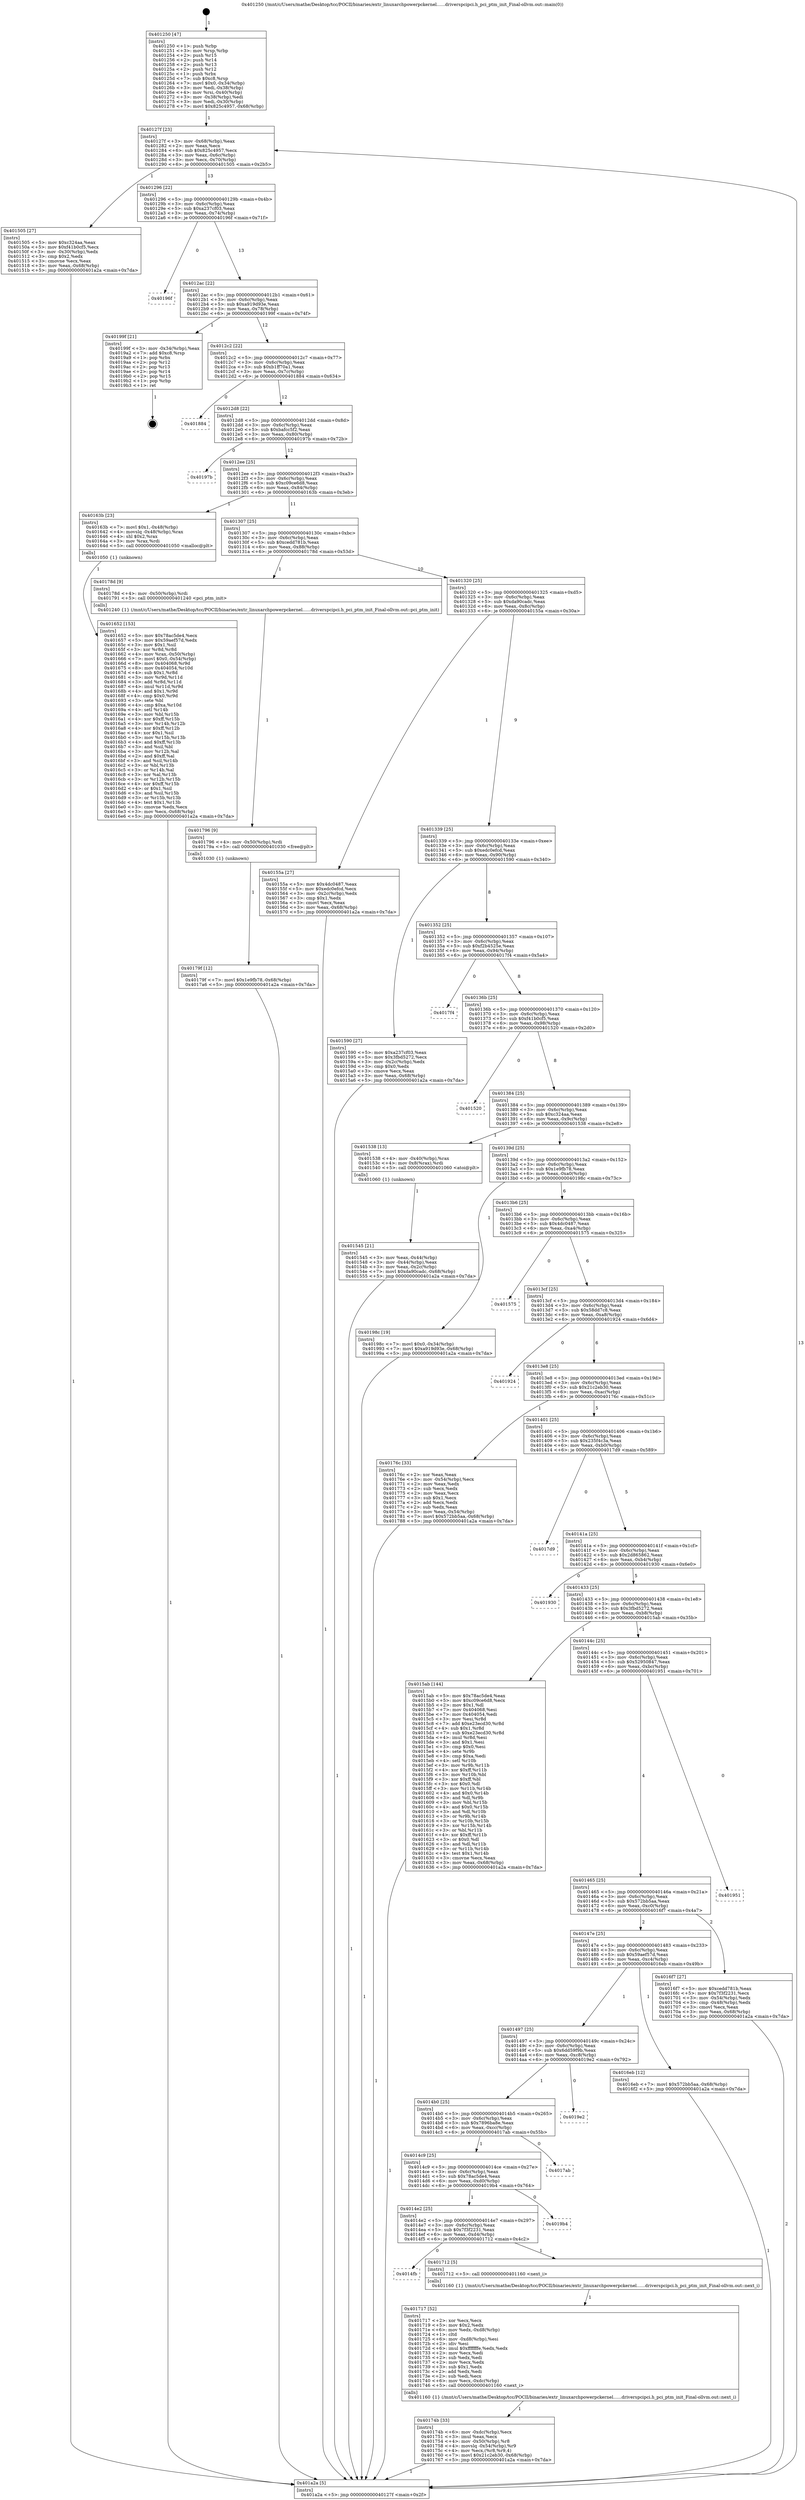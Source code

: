 digraph "0x401250" {
  label = "0x401250 (/mnt/c/Users/mathe/Desktop/tcc/POCII/binaries/extr_linuxarchpowerpckernel......driverspcipci.h_pci_ptm_init_Final-ollvm.out::main(0))"
  labelloc = "t"
  node[shape=record]

  Entry [label="",width=0.3,height=0.3,shape=circle,fillcolor=black,style=filled]
  "0x40127f" [label="{
     0x40127f [23]\l
     | [instrs]\l
     &nbsp;&nbsp;0x40127f \<+3\>: mov -0x68(%rbp),%eax\l
     &nbsp;&nbsp;0x401282 \<+2\>: mov %eax,%ecx\l
     &nbsp;&nbsp;0x401284 \<+6\>: sub $0x825c4957,%ecx\l
     &nbsp;&nbsp;0x40128a \<+3\>: mov %eax,-0x6c(%rbp)\l
     &nbsp;&nbsp;0x40128d \<+3\>: mov %ecx,-0x70(%rbp)\l
     &nbsp;&nbsp;0x401290 \<+6\>: je 0000000000401505 \<main+0x2b5\>\l
  }"]
  "0x401505" [label="{
     0x401505 [27]\l
     | [instrs]\l
     &nbsp;&nbsp;0x401505 \<+5\>: mov $0xc324aa,%eax\l
     &nbsp;&nbsp;0x40150a \<+5\>: mov $0xf41b0cf5,%ecx\l
     &nbsp;&nbsp;0x40150f \<+3\>: mov -0x30(%rbp),%edx\l
     &nbsp;&nbsp;0x401512 \<+3\>: cmp $0x2,%edx\l
     &nbsp;&nbsp;0x401515 \<+3\>: cmovne %ecx,%eax\l
     &nbsp;&nbsp;0x401518 \<+3\>: mov %eax,-0x68(%rbp)\l
     &nbsp;&nbsp;0x40151b \<+5\>: jmp 0000000000401a2a \<main+0x7da\>\l
  }"]
  "0x401296" [label="{
     0x401296 [22]\l
     | [instrs]\l
     &nbsp;&nbsp;0x401296 \<+5\>: jmp 000000000040129b \<main+0x4b\>\l
     &nbsp;&nbsp;0x40129b \<+3\>: mov -0x6c(%rbp),%eax\l
     &nbsp;&nbsp;0x40129e \<+5\>: sub $0xa237cf03,%eax\l
     &nbsp;&nbsp;0x4012a3 \<+3\>: mov %eax,-0x74(%rbp)\l
     &nbsp;&nbsp;0x4012a6 \<+6\>: je 000000000040196f \<main+0x71f\>\l
  }"]
  "0x401a2a" [label="{
     0x401a2a [5]\l
     | [instrs]\l
     &nbsp;&nbsp;0x401a2a \<+5\>: jmp 000000000040127f \<main+0x2f\>\l
  }"]
  "0x401250" [label="{
     0x401250 [47]\l
     | [instrs]\l
     &nbsp;&nbsp;0x401250 \<+1\>: push %rbp\l
     &nbsp;&nbsp;0x401251 \<+3\>: mov %rsp,%rbp\l
     &nbsp;&nbsp;0x401254 \<+2\>: push %r15\l
     &nbsp;&nbsp;0x401256 \<+2\>: push %r14\l
     &nbsp;&nbsp;0x401258 \<+2\>: push %r13\l
     &nbsp;&nbsp;0x40125a \<+2\>: push %r12\l
     &nbsp;&nbsp;0x40125c \<+1\>: push %rbx\l
     &nbsp;&nbsp;0x40125d \<+7\>: sub $0xc8,%rsp\l
     &nbsp;&nbsp;0x401264 \<+7\>: movl $0x0,-0x34(%rbp)\l
     &nbsp;&nbsp;0x40126b \<+3\>: mov %edi,-0x38(%rbp)\l
     &nbsp;&nbsp;0x40126e \<+4\>: mov %rsi,-0x40(%rbp)\l
     &nbsp;&nbsp;0x401272 \<+3\>: mov -0x38(%rbp),%edi\l
     &nbsp;&nbsp;0x401275 \<+3\>: mov %edi,-0x30(%rbp)\l
     &nbsp;&nbsp;0x401278 \<+7\>: movl $0x825c4957,-0x68(%rbp)\l
  }"]
  Exit [label="",width=0.3,height=0.3,shape=circle,fillcolor=black,style=filled,peripheries=2]
  "0x40196f" [label="{
     0x40196f\l
  }", style=dashed]
  "0x4012ac" [label="{
     0x4012ac [22]\l
     | [instrs]\l
     &nbsp;&nbsp;0x4012ac \<+5\>: jmp 00000000004012b1 \<main+0x61\>\l
     &nbsp;&nbsp;0x4012b1 \<+3\>: mov -0x6c(%rbp),%eax\l
     &nbsp;&nbsp;0x4012b4 \<+5\>: sub $0xa919d93e,%eax\l
     &nbsp;&nbsp;0x4012b9 \<+3\>: mov %eax,-0x78(%rbp)\l
     &nbsp;&nbsp;0x4012bc \<+6\>: je 000000000040199f \<main+0x74f\>\l
  }"]
  "0x40179f" [label="{
     0x40179f [12]\l
     | [instrs]\l
     &nbsp;&nbsp;0x40179f \<+7\>: movl $0x1e9fb78,-0x68(%rbp)\l
     &nbsp;&nbsp;0x4017a6 \<+5\>: jmp 0000000000401a2a \<main+0x7da\>\l
  }"]
  "0x40199f" [label="{
     0x40199f [21]\l
     | [instrs]\l
     &nbsp;&nbsp;0x40199f \<+3\>: mov -0x34(%rbp),%eax\l
     &nbsp;&nbsp;0x4019a2 \<+7\>: add $0xc8,%rsp\l
     &nbsp;&nbsp;0x4019a9 \<+1\>: pop %rbx\l
     &nbsp;&nbsp;0x4019aa \<+2\>: pop %r12\l
     &nbsp;&nbsp;0x4019ac \<+2\>: pop %r13\l
     &nbsp;&nbsp;0x4019ae \<+2\>: pop %r14\l
     &nbsp;&nbsp;0x4019b0 \<+2\>: pop %r15\l
     &nbsp;&nbsp;0x4019b2 \<+1\>: pop %rbp\l
     &nbsp;&nbsp;0x4019b3 \<+1\>: ret\l
  }"]
  "0x4012c2" [label="{
     0x4012c2 [22]\l
     | [instrs]\l
     &nbsp;&nbsp;0x4012c2 \<+5\>: jmp 00000000004012c7 \<main+0x77\>\l
     &nbsp;&nbsp;0x4012c7 \<+3\>: mov -0x6c(%rbp),%eax\l
     &nbsp;&nbsp;0x4012ca \<+5\>: sub $0xb1ff70a1,%eax\l
     &nbsp;&nbsp;0x4012cf \<+3\>: mov %eax,-0x7c(%rbp)\l
     &nbsp;&nbsp;0x4012d2 \<+6\>: je 0000000000401884 \<main+0x634\>\l
  }"]
  "0x401796" [label="{
     0x401796 [9]\l
     | [instrs]\l
     &nbsp;&nbsp;0x401796 \<+4\>: mov -0x50(%rbp),%rdi\l
     &nbsp;&nbsp;0x40179a \<+5\>: call 0000000000401030 \<free@plt\>\l
     | [calls]\l
     &nbsp;&nbsp;0x401030 \{1\} (unknown)\l
  }"]
  "0x401884" [label="{
     0x401884\l
  }", style=dashed]
  "0x4012d8" [label="{
     0x4012d8 [22]\l
     | [instrs]\l
     &nbsp;&nbsp;0x4012d8 \<+5\>: jmp 00000000004012dd \<main+0x8d\>\l
     &nbsp;&nbsp;0x4012dd \<+3\>: mov -0x6c(%rbp),%eax\l
     &nbsp;&nbsp;0x4012e0 \<+5\>: sub $0xbafcc5f2,%eax\l
     &nbsp;&nbsp;0x4012e5 \<+3\>: mov %eax,-0x80(%rbp)\l
     &nbsp;&nbsp;0x4012e8 \<+6\>: je 000000000040197b \<main+0x72b\>\l
  }"]
  "0x40174b" [label="{
     0x40174b [33]\l
     | [instrs]\l
     &nbsp;&nbsp;0x40174b \<+6\>: mov -0xdc(%rbp),%ecx\l
     &nbsp;&nbsp;0x401751 \<+3\>: imul %eax,%ecx\l
     &nbsp;&nbsp;0x401754 \<+4\>: mov -0x50(%rbp),%r8\l
     &nbsp;&nbsp;0x401758 \<+4\>: movslq -0x54(%rbp),%r9\l
     &nbsp;&nbsp;0x40175c \<+4\>: mov %ecx,(%r8,%r9,4)\l
     &nbsp;&nbsp;0x401760 \<+7\>: movl $0x21c2eb30,-0x68(%rbp)\l
     &nbsp;&nbsp;0x401767 \<+5\>: jmp 0000000000401a2a \<main+0x7da\>\l
  }"]
  "0x40197b" [label="{
     0x40197b\l
  }", style=dashed]
  "0x4012ee" [label="{
     0x4012ee [25]\l
     | [instrs]\l
     &nbsp;&nbsp;0x4012ee \<+5\>: jmp 00000000004012f3 \<main+0xa3\>\l
     &nbsp;&nbsp;0x4012f3 \<+3\>: mov -0x6c(%rbp),%eax\l
     &nbsp;&nbsp;0x4012f6 \<+5\>: sub $0xc09ce6d8,%eax\l
     &nbsp;&nbsp;0x4012fb \<+6\>: mov %eax,-0x84(%rbp)\l
     &nbsp;&nbsp;0x401301 \<+6\>: je 000000000040163b \<main+0x3eb\>\l
  }"]
  "0x401717" [label="{
     0x401717 [52]\l
     | [instrs]\l
     &nbsp;&nbsp;0x401717 \<+2\>: xor %ecx,%ecx\l
     &nbsp;&nbsp;0x401719 \<+5\>: mov $0x2,%edx\l
     &nbsp;&nbsp;0x40171e \<+6\>: mov %edx,-0xd8(%rbp)\l
     &nbsp;&nbsp;0x401724 \<+1\>: cltd\l
     &nbsp;&nbsp;0x401725 \<+6\>: mov -0xd8(%rbp),%esi\l
     &nbsp;&nbsp;0x40172b \<+2\>: idiv %esi\l
     &nbsp;&nbsp;0x40172d \<+6\>: imul $0xfffffffe,%edx,%edx\l
     &nbsp;&nbsp;0x401733 \<+2\>: mov %ecx,%edi\l
     &nbsp;&nbsp;0x401735 \<+2\>: sub %edx,%edi\l
     &nbsp;&nbsp;0x401737 \<+2\>: mov %ecx,%edx\l
     &nbsp;&nbsp;0x401739 \<+3\>: sub $0x1,%edx\l
     &nbsp;&nbsp;0x40173c \<+2\>: add %edx,%edi\l
     &nbsp;&nbsp;0x40173e \<+2\>: sub %edi,%ecx\l
     &nbsp;&nbsp;0x401740 \<+6\>: mov %ecx,-0xdc(%rbp)\l
     &nbsp;&nbsp;0x401746 \<+5\>: call 0000000000401160 \<next_i\>\l
     | [calls]\l
     &nbsp;&nbsp;0x401160 \{1\} (/mnt/c/Users/mathe/Desktop/tcc/POCII/binaries/extr_linuxarchpowerpckernel......driverspcipci.h_pci_ptm_init_Final-ollvm.out::next_i)\l
  }"]
  "0x40163b" [label="{
     0x40163b [23]\l
     | [instrs]\l
     &nbsp;&nbsp;0x40163b \<+7\>: movl $0x1,-0x48(%rbp)\l
     &nbsp;&nbsp;0x401642 \<+4\>: movslq -0x48(%rbp),%rax\l
     &nbsp;&nbsp;0x401646 \<+4\>: shl $0x2,%rax\l
     &nbsp;&nbsp;0x40164a \<+3\>: mov %rax,%rdi\l
     &nbsp;&nbsp;0x40164d \<+5\>: call 0000000000401050 \<malloc@plt\>\l
     | [calls]\l
     &nbsp;&nbsp;0x401050 \{1\} (unknown)\l
  }"]
  "0x401307" [label="{
     0x401307 [25]\l
     | [instrs]\l
     &nbsp;&nbsp;0x401307 \<+5\>: jmp 000000000040130c \<main+0xbc\>\l
     &nbsp;&nbsp;0x40130c \<+3\>: mov -0x6c(%rbp),%eax\l
     &nbsp;&nbsp;0x40130f \<+5\>: sub $0xcedd781b,%eax\l
     &nbsp;&nbsp;0x401314 \<+6\>: mov %eax,-0x88(%rbp)\l
     &nbsp;&nbsp;0x40131a \<+6\>: je 000000000040178d \<main+0x53d\>\l
  }"]
  "0x4014fb" [label="{
     0x4014fb\l
  }", style=dashed]
  "0x40178d" [label="{
     0x40178d [9]\l
     | [instrs]\l
     &nbsp;&nbsp;0x40178d \<+4\>: mov -0x50(%rbp),%rdi\l
     &nbsp;&nbsp;0x401791 \<+5\>: call 0000000000401240 \<pci_ptm_init\>\l
     | [calls]\l
     &nbsp;&nbsp;0x401240 \{1\} (/mnt/c/Users/mathe/Desktop/tcc/POCII/binaries/extr_linuxarchpowerpckernel......driverspcipci.h_pci_ptm_init_Final-ollvm.out::pci_ptm_init)\l
  }"]
  "0x401320" [label="{
     0x401320 [25]\l
     | [instrs]\l
     &nbsp;&nbsp;0x401320 \<+5\>: jmp 0000000000401325 \<main+0xd5\>\l
     &nbsp;&nbsp;0x401325 \<+3\>: mov -0x6c(%rbp),%eax\l
     &nbsp;&nbsp;0x401328 \<+5\>: sub $0xda90cadc,%eax\l
     &nbsp;&nbsp;0x40132d \<+6\>: mov %eax,-0x8c(%rbp)\l
     &nbsp;&nbsp;0x401333 \<+6\>: je 000000000040155a \<main+0x30a\>\l
  }"]
  "0x401712" [label="{
     0x401712 [5]\l
     | [instrs]\l
     &nbsp;&nbsp;0x401712 \<+5\>: call 0000000000401160 \<next_i\>\l
     | [calls]\l
     &nbsp;&nbsp;0x401160 \{1\} (/mnt/c/Users/mathe/Desktop/tcc/POCII/binaries/extr_linuxarchpowerpckernel......driverspcipci.h_pci_ptm_init_Final-ollvm.out::next_i)\l
  }"]
  "0x40155a" [label="{
     0x40155a [27]\l
     | [instrs]\l
     &nbsp;&nbsp;0x40155a \<+5\>: mov $0x4dc0487,%eax\l
     &nbsp;&nbsp;0x40155f \<+5\>: mov $0xedc0efcd,%ecx\l
     &nbsp;&nbsp;0x401564 \<+3\>: mov -0x2c(%rbp),%edx\l
     &nbsp;&nbsp;0x401567 \<+3\>: cmp $0x1,%edx\l
     &nbsp;&nbsp;0x40156a \<+3\>: cmovl %ecx,%eax\l
     &nbsp;&nbsp;0x40156d \<+3\>: mov %eax,-0x68(%rbp)\l
     &nbsp;&nbsp;0x401570 \<+5\>: jmp 0000000000401a2a \<main+0x7da\>\l
  }"]
  "0x401339" [label="{
     0x401339 [25]\l
     | [instrs]\l
     &nbsp;&nbsp;0x401339 \<+5\>: jmp 000000000040133e \<main+0xee\>\l
     &nbsp;&nbsp;0x40133e \<+3\>: mov -0x6c(%rbp),%eax\l
     &nbsp;&nbsp;0x401341 \<+5\>: sub $0xedc0efcd,%eax\l
     &nbsp;&nbsp;0x401346 \<+6\>: mov %eax,-0x90(%rbp)\l
     &nbsp;&nbsp;0x40134c \<+6\>: je 0000000000401590 \<main+0x340\>\l
  }"]
  "0x4014e2" [label="{
     0x4014e2 [25]\l
     | [instrs]\l
     &nbsp;&nbsp;0x4014e2 \<+5\>: jmp 00000000004014e7 \<main+0x297\>\l
     &nbsp;&nbsp;0x4014e7 \<+3\>: mov -0x6c(%rbp),%eax\l
     &nbsp;&nbsp;0x4014ea \<+5\>: sub $0x7f3f2231,%eax\l
     &nbsp;&nbsp;0x4014ef \<+6\>: mov %eax,-0xd4(%rbp)\l
     &nbsp;&nbsp;0x4014f5 \<+6\>: je 0000000000401712 \<main+0x4c2\>\l
  }"]
  "0x401590" [label="{
     0x401590 [27]\l
     | [instrs]\l
     &nbsp;&nbsp;0x401590 \<+5\>: mov $0xa237cf03,%eax\l
     &nbsp;&nbsp;0x401595 \<+5\>: mov $0x3fbd5272,%ecx\l
     &nbsp;&nbsp;0x40159a \<+3\>: mov -0x2c(%rbp),%edx\l
     &nbsp;&nbsp;0x40159d \<+3\>: cmp $0x0,%edx\l
     &nbsp;&nbsp;0x4015a0 \<+3\>: cmove %ecx,%eax\l
     &nbsp;&nbsp;0x4015a3 \<+3\>: mov %eax,-0x68(%rbp)\l
     &nbsp;&nbsp;0x4015a6 \<+5\>: jmp 0000000000401a2a \<main+0x7da\>\l
  }"]
  "0x401352" [label="{
     0x401352 [25]\l
     | [instrs]\l
     &nbsp;&nbsp;0x401352 \<+5\>: jmp 0000000000401357 \<main+0x107\>\l
     &nbsp;&nbsp;0x401357 \<+3\>: mov -0x6c(%rbp),%eax\l
     &nbsp;&nbsp;0x40135a \<+5\>: sub $0xf2b4525e,%eax\l
     &nbsp;&nbsp;0x40135f \<+6\>: mov %eax,-0x94(%rbp)\l
     &nbsp;&nbsp;0x401365 \<+6\>: je 00000000004017f4 \<main+0x5a4\>\l
  }"]
  "0x4019b4" [label="{
     0x4019b4\l
  }", style=dashed]
  "0x4017f4" [label="{
     0x4017f4\l
  }", style=dashed]
  "0x40136b" [label="{
     0x40136b [25]\l
     | [instrs]\l
     &nbsp;&nbsp;0x40136b \<+5\>: jmp 0000000000401370 \<main+0x120\>\l
     &nbsp;&nbsp;0x401370 \<+3\>: mov -0x6c(%rbp),%eax\l
     &nbsp;&nbsp;0x401373 \<+5\>: sub $0xf41b0cf5,%eax\l
     &nbsp;&nbsp;0x401378 \<+6\>: mov %eax,-0x98(%rbp)\l
     &nbsp;&nbsp;0x40137e \<+6\>: je 0000000000401520 \<main+0x2d0\>\l
  }"]
  "0x4014c9" [label="{
     0x4014c9 [25]\l
     | [instrs]\l
     &nbsp;&nbsp;0x4014c9 \<+5\>: jmp 00000000004014ce \<main+0x27e\>\l
     &nbsp;&nbsp;0x4014ce \<+3\>: mov -0x6c(%rbp),%eax\l
     &nbsp;&nbsp;0x4014d1 \<+5\>: sub $0x78ac5de4,%eax\l
     &nbsp;&nbsp;0x4014d6 \<+6\>: mov %eax,-0xd0(%rbp)\l
     &nbsp;&nbsp;0x4014dc \<+6\>: je 00000000004019b4 \<main+0x764\>\l
  }"]
  "0x401520" [label="{
     0x401520\l
  }", style=dashed]
  "0x401384" [label="{
     0x401384 [25]\l
     | [instrs]\l
     &nbsp;&nbsp;0x401384 \<+5\>: jmp 0000000000401389 \<main+0x139\>\l
     &nbsp;&nbsp;0x401389 \<+3\>: mov -0x6c(%rbp),%eax\l
     &nbsp;&nbsp;0x40138c \<+5\>: sub $0xc324aa,%eax\l
     &nbsp;&nbsp;0x401391 \<+6\>: mov %eax,-0x9c(%rbp)\l
     &nbsp;&nbsp;0x401397 \<+6\>: je 0000000000401538 \<main+0x2e8\>\l
  }"]
  "0x4017ab" [label="{
     0x4017ab\l
  }", style=dashed]
  "0x401538" [label="{
     0x401538 [13]\l
     | [instrs]\l
     &nbsp;&nbsp;0x401538 \<+4\>: mov -0x40(%rbp),%rax\l
     &nbsp;&nbsp;0x40153c \<+4\>: mov 0x8(%rax),%rdi\l
     &nbsp;&nbsp;0x401540 \<+5\>: call 0000000000401060 \<atoi@plt\>\l
     | [calls]\l
     &nbsp;&nbsp;0x401060 \{1\} (unknown)\l
  }"]
  "0x40139d" [label="{
     0x40139d [25]\l
     | [instrs]\l
     &nbsp;&nbsp;0x40139d \<+5\>: jmp 00000000004013a2 \<main+0x152\>\l
     &nbsp;&nbsp;0x4013a2 \<+3\>: mov -0x6c(%rbp),%eax\l
     &nbsp;&nbsp;0x4013a5 \<+5\>: sub $0x1e9fb78,%eax\l
     &nbsp;&nbsp;0x4013aa \<+6\>: mov %eax,-0xa0(%rbp)\l
     &nbsp;&nbsp;0x4013b0 \<+6\>: je 000000000040198c \<main+0x73c\>\l
  }"]
  "0x401545" [label="{
     0x401545 [21]\l
     | [instrs]\l
     &nbsp;&nbsp;0x401545 \<+3\>: mov %eax,-0x44(%rbp)\l
     &nbsp;&nbsp;0x401548 \<+3\>: mov -0x44(%rbp),%eax\l
     &nbsp;&nbsp;0x40154b \<+3\>: mov %eax,-0x2c(%rbp)\l
     &nbsp;&nbsp;0x40154e \<+7\>: movl $0xda90cadc,-0x68(%rbp)\l
     &nbsp;&nbsp;0x401555 \<+5\>: jmp 0000000000401a2a \<main+0x7da\>\l
  }"]
  "0x4014b0" [label="{
     0x4014b0 [25]\l
     | [instrs]\l
     &nbsp;&nbsp;0x4014b0 \<+5\>: jmp 00000000004014b5 \<main+0x265\>\l
     &nbsp;&nbsp;0x4014b5 \<+3\>: mov -0x6c(%rbp),%eax\l
     &nbsp;&nbsp;0x4014b8 \<+5\>: sub $0x7896ba8e,%eax\l
     &nbsp;&nbsp;0x4014bd \<+6\>: mov %eax,-0xcc(%rbp)\l
     &nbsp;&nbsp;0x4014c3 \<+6\>: je 00000000004017ab \<main+0x55b\>\l
  }"]
  "0x40198c" [label="{
     0x40198c [19]\l
     | [instrs]\l
     &nbsp;&nbsp;0x40198c \<+7\>: movl $0x0,-0x34(%rbp)\l
     &nbsp;&nbsp;0x401993 \<+7\>: movl $0xa919d93e,-0x68(%rbp)\l
     &nbsp;&nbsp;0x40199a \<+5\>: jmp 0000000000401a2a \<main+0x7da\>\l
  }"]
  "0x4013b6" [label="{
     0x4013b6 [25]\l
     | [instrs]\l
     &nbsp;&nbsp;0x4013b6 \<+5\>: jmp 00000000004013bb \<main+0x16b\>\l
     &nbsp;&nbsp;0x4013bb \<+3\>: mov -0x6c(%rbp),%eax\l
     &nbsp;&nbsp;0x4013be \<+5\>: sub $0x4dc0487,%eax\l
     &nbsp;&nbsp;0x4013c3 \<+6\>: mov %eax,-0xa4(%rbp)\l
     &nbsp;&nbsp;0x4013c9 \<+6\>: je 0000000000401575 \<main+0x325\>\l
  }"]
  "0x4019e2" [label="{
     0x4019e2\l
  }", style=dashed]
  "0x401575" [label="{
     0x401575\l
  }", style=dashed]
  "0x4013cf" [label="{
     0x4013cf [25]\l
     | [instrs]\l
     &nbsp;&nbsp;0x4013cf \<+5\>: jmp 00000000004013d4 \<main+0x184\>\l
     &nbsp;&nbsp;0x4013d4 \<+3\>: mov -0x6c(%rbp),%eax\l
     &nbsp;&nbsp;0x4013d7 \<+5\>: sub $0x58dd7c8,%eax\l
     &nbsp;&nbsp;0x4013dc \<+6\>: mov %eax,-0xa8(%rbp)\l
     &nbsp;&nbsp;0x4013e2 \<+6\>: je 0000000000401924 \<main+0x6d4\>\l
  }"]
  "0x401497" [label="{
     0x401497 [25]\l
     | [instrs]\l
     &nbsp;&nbsp;0x401497 \<+5\>: jmp 000000000040149c \<main+0x24c\>\l
     &nbsp;&nbsp;0x40149c \<+3\>: mov -0x6c(%rbp),%eax\l
     &nbsp;&nbsp;0x40149f \<+5\>: sub $0x6dd59f9b,%eax\l
     &nbsp;&nbsp;0x4014a4 \<+6\>: mov %eax,-0xc8(%rbp)\l
     &nbsp;&nbsp;0x4014aa \<+6\>: je 00000000004019e2 \<main+0x792\>\l
  }"]
  "0x401924" [label="{
     0x401924\l
  }", style=dashed]
  "0x4013e8" [label="{
     0x4013e8 [25]\l
     | [instrs]\l
     &nbsp;&nbsp;0x4013e8 \<+5\>: jmp 00000000004013ed \<main+0x19d\>\l
     &nbsp;&nbsp;0x4013ed \<+3\>: mov -0x6c(%rbp),%eax\l
     &nbsp;&nbsp;0x4013f0 \<+5\>: sub $0x21c2eb30,%eax\l
     &nbsp;&nbsp;0x4013f5 \<+6\>: mov %eax,-0xac(%rbp)\l
     &nbsp;&nbsp;0x4013fb \<+6\>: je 000000000040176c \<main+0x51c\>\l
  }"]
  "0x4016eb" [label="{
     0x4016eb [12]\l
     | [instrs]\l
     &nbsp;&nbsp;0x4016eb \<+7\>: movl $0x572bb5aa,-0x68(%rbp)\l
     &nbsp;&nbsp;0x4016f2 \<+5\>: jmp 0000000000401a2a \<main+0x7da\>\l
  }"]
  "0x40176c" [label="{
     0x40176c [33]\l
     | [instrs]\l
     &nbsp;&nbsp;0x40176c \<+2\>: xor %eax,%eax\l
     &nbsp;&nbsp;0x40176e \<+3\>: mov -0x54(%rbp),%ecx\l
     &nbsp;&nbsp;0x401771 \<+2\>: mov %eax,%edx\l
     &nbsp;&nbsp;0x401773 \<+2\>: sub %ecx,%edx\l
     &nbsp;&nbsp;0x401775 \<+2\>: mov %eax,%ecx\l
     &nbsp;&nbsp;0x401777 \<+3\>: sub $0x1,%ecx\l
     &nbsp;&nbsp;0x40177a \<+2\>: add %ecx,%edx\l
     &nbsp;&nbsp;0x40177c \<+2\>: sub %edx,%eax\l
     &nbsp;&nbsp;0x40177e \<+3\>: mov %eax,-0x54(%rbp)\l
     &nbsp;&nbsp;0x401781 \<+7\>: movl $0x572bb5aa,-0x68(%rbp)\l
     &nbsp;&nbsp;0x401788 \<+5\>: jmp 0000000000401a2a \<main+0x7da\>\l
  }"]
  "0x401401" [label="{
     0x401401 [25]\l
     | [instrs]\l
     &nbsp;&nbsp;0x401401 \<+5\>: jmp 0000000000401406 \<main+0x1b6\>\l
     &nbsp;&nbsp;0x401406 \<+3\>: mov -0x6c(%rbp),%eax\l
     &nbsp;&nbsp;0x401409 \<+5\>: sub $0x235f4c3a,%eax\l
     &nbsp;&nbsp;0x40140e \<+6\>: mov %eax,-0xb0(%rbp)\l
     &nbsp;&nbsp;0x401414 \<+6\>: je 00000000004017d9 \<main+0x589\>\l
  }"]
  "0x40147e" [label="{
     0x40147e [25]\l
     | [instrs]\l
     &nbsp;&nbsp;0x40147e \<+5\>: jmp 0000000000401483 \<main+0x233\>\l
     &nbsp;&nbsp;0x401483 \<+3\>: mov -0x6c(%rbp),%eax\l
     &nbsp;&nbsp;0x401486 \<+5\>: sub $0x59aef57d,%eax\l
     &nbsp;&nbsp;0x40148b \<+6\>: mov %eax,-0xc4(%rbp)\l
     &nbsp;&nbsp;0x401491 \<+6\>: je 00000000004016eb \<main+0x49b\>\l
  }"]
  "0x4017d9" [label="{
     0x4017d9\l
  }", style=dashed]
  "0x40141a" [label="{
     0x40141a [25]\l
     | [instrs]\l
     &nbsp;&nbsp;0x40141a \<+5\>: jmp 000000000040141f \<main+0x1cf\>\l
     &nbsp;&nbsp;0x40141f \<+3\>: mov -0x6c(%rbp),%eax\l
     &nbsp;&nbsp;0x401422 \<+5\>: sub $0x2d865862,%eax\l
     &nbsp;&nbsp;0x401427 \<+6\>: mov %eax,-0xb4(%rbp)\l
     &nbsp;&nbsp;0x40142d \<+6\>: je 0000000000401930 \<main+0x6e0\>\l
  }"]
  "0x4016f7" [label="{
     0x4016f7 [27]\l
     | [instrs]\l
     &nbsp;&nbsp;0x4016f7 \<+5\>: mov $0xcedd781b,%eax\l
     &nbsp;&nbsp;0x4016fc \<+5\>: mov $0x7f3f2231,%ecx\l
     &nbsp;&nbsp;0x401701 \<+3\>: mov -0x54(%rbp),%edx\l
     &nbsp;&nbsp;0x401704 \<+3\>: cmp -0x48(%rbp),%edx\l
     &nbsp;&nbsp;0x401707 \<+3\>: cmovl %ecx,%eax\l
     &nbsp;&nbsp;0x40170a \<+3\>: mov %eax,-0x68(%rbp)\l
     &nbsp;&nbsp;0x40170d \<+5\>: jmp 0000000000401a2a \<main+0x7da\>\l
  }"]
  "0x401930" [label="{
     0x401930\l
  }", style=dashed]
  "0x401433" [label="{
     0x401433 [25]\l
     | [instrs]\l
     &nbsp;&nbsp;0x401433 \<+5\>: jmp 0000000000401438 \<main+0x1e8\>\l
     &nbsp;&nbsp;0x401438 \<+3\>: mov -0x6c(%rbp),%eax\l
     &nbsp;&nbsp;0x40143b \<+5\>: sub $0x3fbd5272,%eax\l
     &nbsp;&nbsp;0x401440 \<+6\>: mov %eax,-0xb8(%rbp)\l
     &nbsp;&nbsp;0x401446 \<+6\>: je 00000000004015ab \<main+0x35b\>\l
  }"]
  "0x401465" [label="{
     0x401465 [25]\l
     | [instrs]\l
     &nbsp;&nbsp;0x401465 \<+5\>: jmp 000000000040146a \<main+0x21a\>\l
     &nbsp;&nbsp;0x40146a \<+3\>: mov -0x6c(%rbp),%eax\l
     &nbsp;&nbsp;0x40146d \<+5\>: sub $0x572bb5aa,%eax\l
     &nbsp;&nbsp;0x401472 \<+6\>: mov %eax,-0xc0(%rbp)\l
     &nbsp;&nbsp;0x401478 \<+6\>: je 00000000004016f7 \<main+0x4a7\>\l
  }"]
  "0x4015ab" [label="{
     0x4015ab [144]\l
     | [instrs]\l
     &nbsp;&nbsp;0x4015ab \<+5\>: mov $0x78ac5de4,%eax\l
     &nbsp;&nbsp;0x4015b0 \<+5\>: mov $0xc09ce6d8,%ecx\l
     &nbsp;&nbsp;0x4015b5 \<+2\>: mov $0x1,%dl\l
     &nbsp;&nbsp;0x4015b7 \<+7\>: mov 0x404068,%esi\l
     &nbsp;&nbsp;0x4015be \<+7\>: mov 0x404054,%edi\l
     &nbsp;&nbsp;0x4015c5 \<+3\>: mov %esi,%r8d\l
     &nbsp;&nbsp;0x4015c8 \<+7\>: add $0xe23ecd30,%r8d\l
     &nbsp;&nbsp;0x4015cf \<+4\>: sub $0x1,%r8d\l
     &nbsp;&nbsp;0x4015d3 \<+7\>: sub $0xe23ecd30,%r8d\l
     &nbsp;&nbsp;0x4015da \<+4\>: imul %r8d,%esi\l
     &nbsp;&nbsp;0x4015de \<+3\>: and $0x1,%esi\l
     &nbsp;&nbsp;0x4015e1 \<+3\>: cmp $0x0,%esi\l
     &nbsp;&nbsp;0x4015e4 \<+4\>: sete %r9b\l
     &nbsp;&nbsp;0x4015e8 \<+3\>: cmp $0xa,%edi\l
     &nbsp;&nbsp;0x4015eb \<+4\>: setl %r10b\l
     &nbsp;&nbsp;0x4015ef \<+3\>: mov %r9b,%r11b\l
     &nbsp;&nbsp;0x4015f2 \<+4\>: xor $0xff,%r11b\l
     &nbsp;&nbsp;0x4015f6 \<+3\>: mov %r10b,%bl\l
     &nbsp;&nbsp;0x4015f9 \<+3\>: xor $0xff,%bl\l
     &nbsp;&nbsp;0x4015fc \<+3\>: xor $0x0,%dl\l
     &nbsp;&nbsp;0x4015ff \<+3\>: mov %r11b,%r14b\l
     &nbsp;&nbsp;0x401602 \<+4\>: and $0x0,%r14b\l
     &nbsp;&nbsp;0x401606 \<+3\>: and %dl,%r9b\l
     &nbsp;&nbsp;0x401609 \<+3\>: mov %bl,%r15b\l
     &nbsp;&nbsp;0x40160c \<+4\>: and $0x0,%r15b\l
     &nbsp;&nbsp;0x401610 \<+3\>: and %dl,%r10b\l
     &nbsp;&nbsp;0x401613 \<+3\>: or %r9b,%r14b\l
     &nbsp;&nbsp;0x401616 \<+3\>: or %r10b,%r15b\l
     &nbsp;&nbsp;0x401619 \<+3\>: xor %r15b,%r14b\l
     &nbsp;&nbsp;0x40161c \<+3\>: or %bl,%r11b\l
     &nbsp;&nbsp;0x40161f \<+4\>: xor $0xff,%r11b\l
     &nbsp;&nbsp;0x401623 \<+3\>: or $0x0,%dl\l
     &nbsp;&nbsp;0x401626 \<+3\>: and %dl,%r11b\l
     &nbsp;&nbsp;0x401629 \<+3\>: or %r11b,%r14b\l
     &nbsp;&nbsp;0x40162c \<+4\>: test $0x1,%r14b\l
     &nbsp;&nbsp;0x401630 \<+3\>: cmovne %ecx,%eax\l
     &nbsp;&nbsp;0x401633 \<+3\>: mov %eax,-0x68(%rbp)\l
     &nbsp;&nbsp;0x401636 \<+5\>: jmp 0000000000401a2a \<main+0x7da\>\l
  }"]
  "0x40144c" [label="{
     0x40144c [25]\l
     | [instrs]\l
     &nbsp;&nbsp;0x40144c \<+5\>: jmp 0000000000401451 \<main+0x201\>\l
     &nbsp;&nbsp;0x401451 \<+3\>: mov -0x6c(%rbp),%eax\l
     &nbsp;&nbsp;0x401454 \<+5\>: sub $0x52950847,%eax\l
     &nbsp;&nbsp;0x401459 \<+6\>: mov %eax,-0xbc(%rbp)\l
     &nbsp;&nbsp;0x40145f \<+6\>: je 0000000000401951 \<main+0x701\>\l
  }"]
  "0x401652" [label="{
     0x401652 [153]\l
     | [instrs]\l
     &nbsp;&nbsp;0x401652 \<+5\>: mov $0x78ac5de4,%ecx\l
     &nbsp;&nbsp;0x401657 \<+5\>: mov $0x59aef57d,%edx\l
     &nbsp;&nbsp;0x40165c \<+3\>: mov $0x1,%sil\l
     &nbsp;&nbsp;0x40165f \<+3\>: xor %r8d,%r8d\l
     &nbsp;&nbsp;0x401662 \<+4\>: mov %rax,-0x50(%rbp)\l
     &nbsp;&nbsp;0x401666 \<+7\>: movl $0x0,-0x54(%rbp)\l
     &nbsp;&nbsp;0x40166d \<+8\>: mov 0x404068,%r9d\l
     &nbsp;&nbsp;0x401675 \<+8\>: mov 0x404054,%r10d\l
     &nbsp;&nbsp;0x40167d \<+4\>: sub $0x1,%r8d\l
     &nbsp;&nbsp;0x401681 \<+3\>: mov %r9d,%r11d\l
     &nbsp;&nbsp;0x401684 \<+3\>: add %r8d,%r11d\l
     &nbsp;&nbsp;0x401687 \<+4\>: imul %r11d,%r9d\l
     &nbsp;&nbsp;0x40168b \<+4\>: and $0x1,%r9d\l
     &nbsp;&nbsp;0x40168f \<+4\>: cmp $0x0,%r9d\l
     &nbsp;&nbsp;0x401693 \<+3\>: sete %bl\l
     &nbsp;&nbsp;0x401696 \<+4\>: cmp $0xa,%r10d\l
     &nbsp;&nbsp;0x40169a \<+4\>: setl %r14b\l
     &nbsp;&nbsp;0x40169e \<+3\>: mov %bl,%r15b\l
     &nbsp;&nbsp;0x4016a1 \<+4\>: xor $0xff,%r15b\l
     &nbsp;&nbsp;0x4016a5 \<+3\>: mov %r14b,%r12b\l
     &nbsp;&nbsp;0x4016a8 \<+4\>: xor $0xff,%r12b\l
     &nbsp;&nbsp;0x4016ac \<+4\>: xor $0x1,%sil\l
     &nbsp;&nbsp;0x4016b0 \<+3\>: mov %r15b,%r13b\l
     &nbsp;&nbsp;0x4016b3 \<+4\>: and $0xff,%r13b\l
     &nbsp;&nbsp;0x4016b7 \<+3\>: and %sil,%bl\l
     &nbsp;&nbsp;0x4016ba \<+3\>: mov %r12b,%al\l
     &nbsp;&nbsp;0x4016bd \<+2\>: and $0xff,%al\l
     &nbsp;&nbsp;0x4016bf \<+3\>: and %sil,%r14b\l
     &nbsp;&nbsp;0x4016c2 \<+3\>: or %bl,%r13b\l
     &nbsp;&nbsp;0x4016c5 \<+3\>: or %r14b,%al\l
     &nbsp;&nbsp;0x4016c8 \<+3\>: xor %al,%r13b\l
     &nbsp;&nbsp;0x4016cb \<+3\>: or %r12b,%r15b\l
     &nbsp;&nbsp;0x4016ce \<+4\>: xor $0xff,%r15b\l
     &nbsp;&nbsp;0x4016d2 \<+4\>: or $0x1,%sil\l
     &nbsp;&nbsp;0x4016d6 \<+3\>: and %sil,%r15b\l
     &nbsp;&nbsp;0x4016d9 \<+3\>: or %r15b,%r13b\l
     &nbsp;&nbsp;0x4016dc \<+4\>: test $0x1,%r13b\l
     &nbsp;&nbsp;0x4016e0 \<+3\>: cmovne %edx,%ecx\l
     &nbsp;&nbsp;0x4016e3 \<+3\>: mov %ecx,-0x68(%rbp)\l
     &nbsp;&nbsp;0x4016e6 \<+5\>: jmp 0000000000401a2a \<main+0x7da\>\l
  }"]
  "0x401951" [label="{
     0x401951\l
  }", style=dashed]
  Entry -> "0x401250" [label=" 1"]
  "0x40127f" -> "0x401505" [label=" 1"]
  "0x40127f" -> "0x401296" [label=" 13"]
  "0x401505" -> "0x401a2a" [label=" 1"]
  "0x401250" -> "0x40127f" [label=" 1"]
  "0x401a2a" -> "0x40127f" [label=" 13"]
  "0x40199f" -> Exit [label=" 1"]
  "0x401296" -> "0x40196f" [label=" 0"]
  "0x401296" -> "0x4012ac" [label=" 13"]
  "0x40198c" -> "0x401a2a" [label=" 1"]
  "0x4012ac" -> "0x40199f" [label=" 1"]
  "0x4012ac" -> "0x4012c2" [label=" 12"]
  "0x40179f" -> "0x401a2a" [label=" 1"]
  "0x4012c2" -> "0x401884" [label=" 0"]
  "0x4012c2" -> "0x4012d8" [label=" 12"]
  "0x401796" -> "0x40179f" [label=" 1"]
  "0x4012d8" -> "0x40197b" [label=" 0"]
  "0x4012d8" -> "0x4012ee" [label=" 12"]
  "0x40178d" -> "0x401796" [label=" 1"]
  "0x4012ee" -> "0x40163b" [label=" 1"]
  "0x4012ee" -> "0x401307" [label=" 11"]
  "0x40176c" -> "0x401a2a" [label=" 1"]
  "0x401307" -> "0x40178d" [label=" 1"]
  "0x401307" -> "0x401320" [label=" 10"]
  "0x40174b" -> "0x401a2a" [label=" 1"]
  "0x401320" -> "0x40155a" [label=" 1"]
  "0x401320" -> "0x401339" [label=" 9"]
  "0x401717" -> "0x40174b" [label=" 1"]
  "0x401339" -> "0x401590" [label=" 1"]
  "0x401339" -> "0x401352" [label=" 8"]
  "0x4014e2" -> "0x4014fb" [label=" 0"]
  "0x401352" -> "0x4017f4" [label=" 0"]
  "0x401352" -> "0x40136b" [label=" 8"]
  "0x4014e2" -> "0x401712" [label=" 1"]
  "0x40136b" -> "0x401520" [label=" 0"]
  "0x40136b" -> "0x401384" [label=" 8"]
  "0x4014c9" -> "0x4014e2" [label=" 1"]
  "0x401384" -> "0x401538" [label=" 1"]
  "0x401384" -> "0x40139d" [label=" 7"]
  "0x401538" -> "0x401545" [label=" 1"]
  "0x401545" -> "0x401a2a" [label=" 1"]
  "0x40155a" -> "0x401a2a" [label=" 1"]
  "0x401590" -> "0x401a2a" [label=" 1"]
  "0x4014c9" -> "0x4019b4" [label=" 0"]
  "0x40139d" -> "0x40198c" [label=" 1"]
  "0x40139d" -> "0x4013b6" [label=" 6"]
  "0x4014b0" -> "0x4014c9" [label=" 1"]
  "0x4013b6" -> "0x401575" [label=" 0"]
  "0x4013b6" -> "0x4013cf" [label=" 6"]
  "0x4014b0" -> "0x4017ab" [label=" 0"]
  "0x4013cf" -> "0x401924" [label=" 0"]
  "0x4013cf" -> "0x4013e8" [label=" 6"]
  "0x401497" -> "0x4014b0" [label=" 1"]
  "0x4013e8" -> "0x40176c" [label=" 1"]
  "0x4013e8" -> "0x401401" [label=" 5"]
  "0x401497" -> "0x4019e2" [label=" 0"]
  "0x401401" -> "0x4017d9" [label=" 0"]
  "0x401401" -> "0x40141a" [label=" 5"]
  "0x4016f7" -> "0x401a2a" [label=" 2"]
  "0x40141a" -> "0x401930" [label=" 0"]
  "0x40141a" -> "0x401433" [label=" 5"]
  "0x4016eb" -> "0x401a2a" [label=" 1"]
  "0x401433" -> "0x4015ab" [label=" 1"]
  "0x401433" -> "0x40144c" [label=" 4"]
  "0x4015ab" -> "0x401a2a" [label=" 1"]
  "0x40163b" -> "0x401652" [label=" 1"]
  "0x401652" -> "0x401a2a" [label=" 1"]
  "0x40147e" -> "0x4016eb" [label=" 1"]
  "0x40144c" -> "0x401951" [label=" 0"]
  "0x40144c" -> "0x401465" [label=" 4"]
  "0x40147e" -> "0x401497" [label=" 1"]
  "0x401465" -> "0x4016f7" [label=" 2"]
  "0x401465" -> "0x40147e" [label=" 2"]
  "0x401712" -> "0x401717" [label=" 1"]
}
